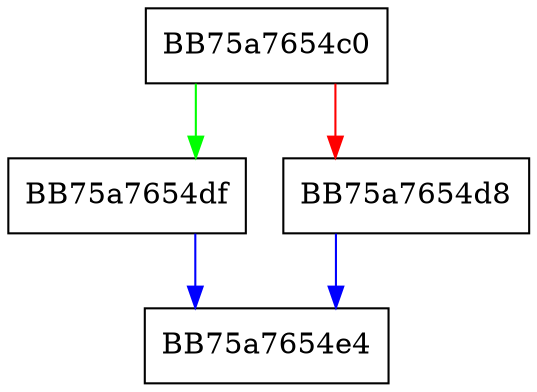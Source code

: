 digraph GetFileSize {
  node [shape="box"];
  graph [splines=ortho];
  BB75a7654c0 -> BB75a7654df [color="green"];
  BB75a7654c0 -> BB75a7654d8 [color="red"];
  BB75a7654d8 -> BB75a7654e4 [color="blue"];
  BB75a7654df -> BB75a7654e4 [color="blue"];
}